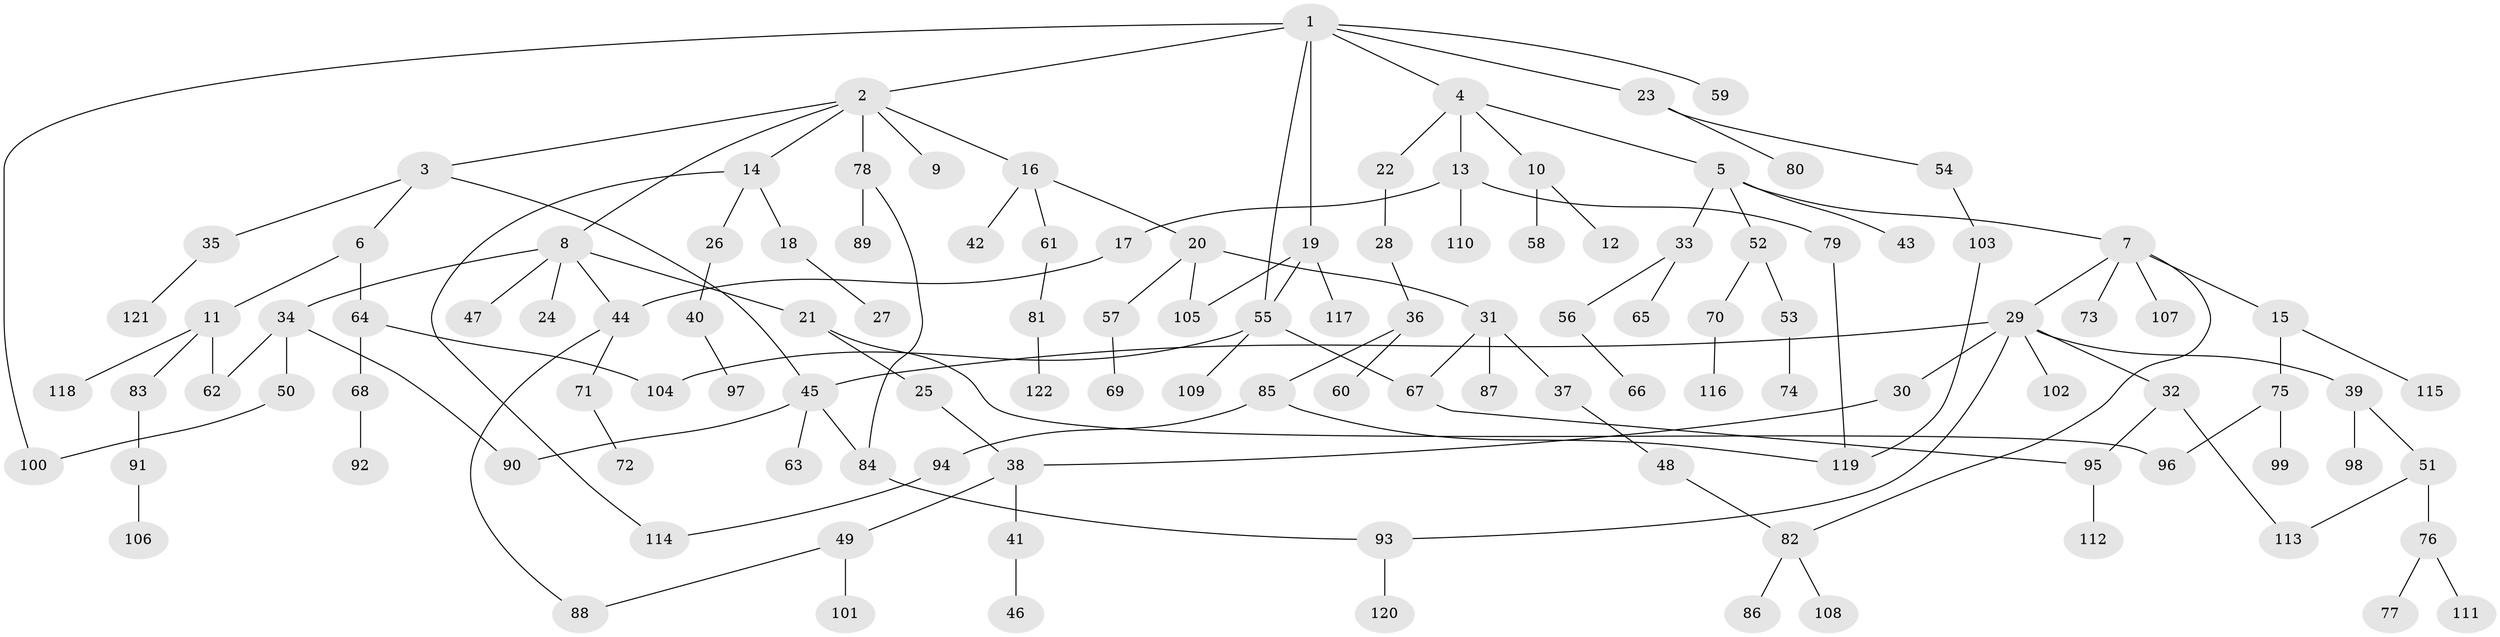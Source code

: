 // Generated by graph-tools (version 1.1) at 2025/25/03/09/25 03:25:32]
// undirected, 122 vertices, 141 edges
graph export_dot {
graph [start="1"]
  node [color=gray90,style=filled];
  1;
  2;
  3;
  4;
  5;
  6;
  7;
  8;
  9;
  10;
  11;
  12;
  13;
  14;
  15;
  16;
  17;
  18;
  19;
  20;
  21;
  22;
  23;
  24;
  25;
  26;
  27;
  28;
  29;
  30;
  31;
  32;
  33;
  34;
  35;
  36;
  37;
  38;
  39;
  40;
  41;
  42;
  43;
  44;
  45;
  46;
  47;
  48;
  49;
  50;
  51;
  52;
  53;
  54;
  55;
  56;
  57;
  58;
  59;
  60;
  61;
  62;
  63;
  64;
  65;
  66;
  67;
  68;
  69;
  70;
  71;
  72;
  73;
  74;
  75;
  76;
  77;
  78;
  79;
  80;
  81;
  82;
  83;
  84;
  85;
  86;
  87;
  88;
  89;
  90;
  91;
  92;
  93;
  94;
  95;
  96;
  97;
  98;
  99;
  100;
  101;
  102;
  103;
  104;
  105;
  106;
  107;
  108;
  109;
  110;
  111;
  112;
  113;
  114;
  115;
  116;
  117;
  118;
  119;
  120;
  121;
  122;
  1 -- 2;
  1 -- 4;
  1 -- 19;
  1 -- 23;
  1 -- 55;
  1 -- 59;
  1 -- 100;
  2 -- 3;
  2 -- 8;
  2 -- 9;
  2 -- 14;
  2 -- 16;
  2 -- 78;
  3 -- 6;
  3 -- 35;
  3 -- 45;
  4 -- 5;
  4 -- 10;
  4 -- 13;
  4 -- 22;
  5 -- 7;
  5 -- 33;
  5 -- 43;
  5 -- 52;
  6 -- 11;
  6 -- 64;
  7 -- 15;
  7 -- 29;
  7 -- 73;
  7 -- 107;
  7 -- 82;
  8 -- 21;
  8 -- 24;
  8 -- 34;
  8 -- 44;
  8 -- 47;
  10 -- 12;
  10 -- 58;
  11 -- 62;
  11 -- 83;
  11 -- 118;
  13 -- 17;
  13 -- 79;
  13 -- 110;
  14 -- 18;
  14 -- 26;
  14 -- 114;
  15 -- 75;
  15 -- 115;
  16 -- 20;
  16 -- 42;
  16 -- 61;
  17 -- 44;
  18 -- 27;
  19 -- 117;
  19 -- 105;
  19 -- 55;
  20 -- 31;
  20 -- 57;
  20 -- 105;
  21 -- 25;
  21 -- 96;
  22 -- 28;
  23 -- 54;
  23 -- 80;
  25 -- 38;
  26 -- 40;
  28 -- 36;
  29 -- 30;
  29 -- 32;
  29 -- 39;
  29 -- 45;
  29 -- 93;
  29 -- 102;
  30 -- 38;
  31 -- 37;
  31 -- 67;
  31 -- 87;
  32 -- 95;
  32 -- 113;
  33 -- 56;
  33 -- 65;
  34 -- 50;
  34 -- 90;
  34 -- 62;
  35 -- 121;
  36 -- 60;
  36 -- 85;
  37 -- 48;
  38 -- 41;
  38 -- 49;
  39 -- 51;
  39 -- 98;
  40 -- 97;
  41 -- 46;
  44 -- 71;
  44 -- 88;
  45 -- 63;
  45 -- 90;
  45 -- 84;
  48 -- 82;
  49 -- 101;
  49 -- 88;
  50 -- 100;
  51 -- 76;
  51 -- 113;
  52 -- 53;
  52 -- 70;
  53 -- 74;
  54 -- 103;
  55 -- 104;
  55 -- 109;
  55 -- 67;
  56 -- 66;
  57 -- 69;
  61 -- 81;
  64 -- 68;
  64 -- 104;
  67 -- 95;
  68 -- 92;
  70 -- 116;
  71 -- 72;
  75 -- 96;
  75 -- 99;
  76 -- 77;
  76 -- 111;
  78 -- 84;
  78 -- 89;
  79 -- 119;
  81 -- 122;
  82 -- 86;
  82 -- 108;
  83 -- 91;
  84 -- 93;
  85 -- 94;
  85 -- 119;
  91 -- 106;
  93 -- 120;
  94 -- 114;
  95 -- 112;
  103 -- 119;
}
